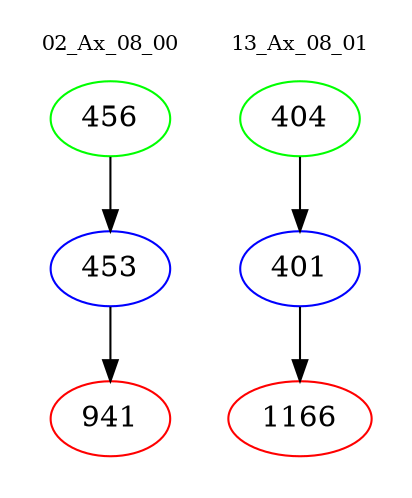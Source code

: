 digraph{
subgraph cluster_0 {
color = white
label = "02_Ax_08_00";
fontsize=10;
T0_456 [label="456", color="green"]
T0_456 -> T0_453 [color="black"]
T0_453 [label="453", color="blue"]
T0_453 -> T0_941 [color="black"]
T0_941 [label="941", color="red"]
}
subgraph cluster_1 {
color = white
label = "13_Ax_08_01";
fontsize=10;
T1_404 [label="404", color="green"]
T1_404 -> T1_401 [color="black"]
T1_401 [label="401", color="blue"]
T1_401 -> T1_1166 [color="black"]
T1_1166 [label="1166", color="red"]
}
}
